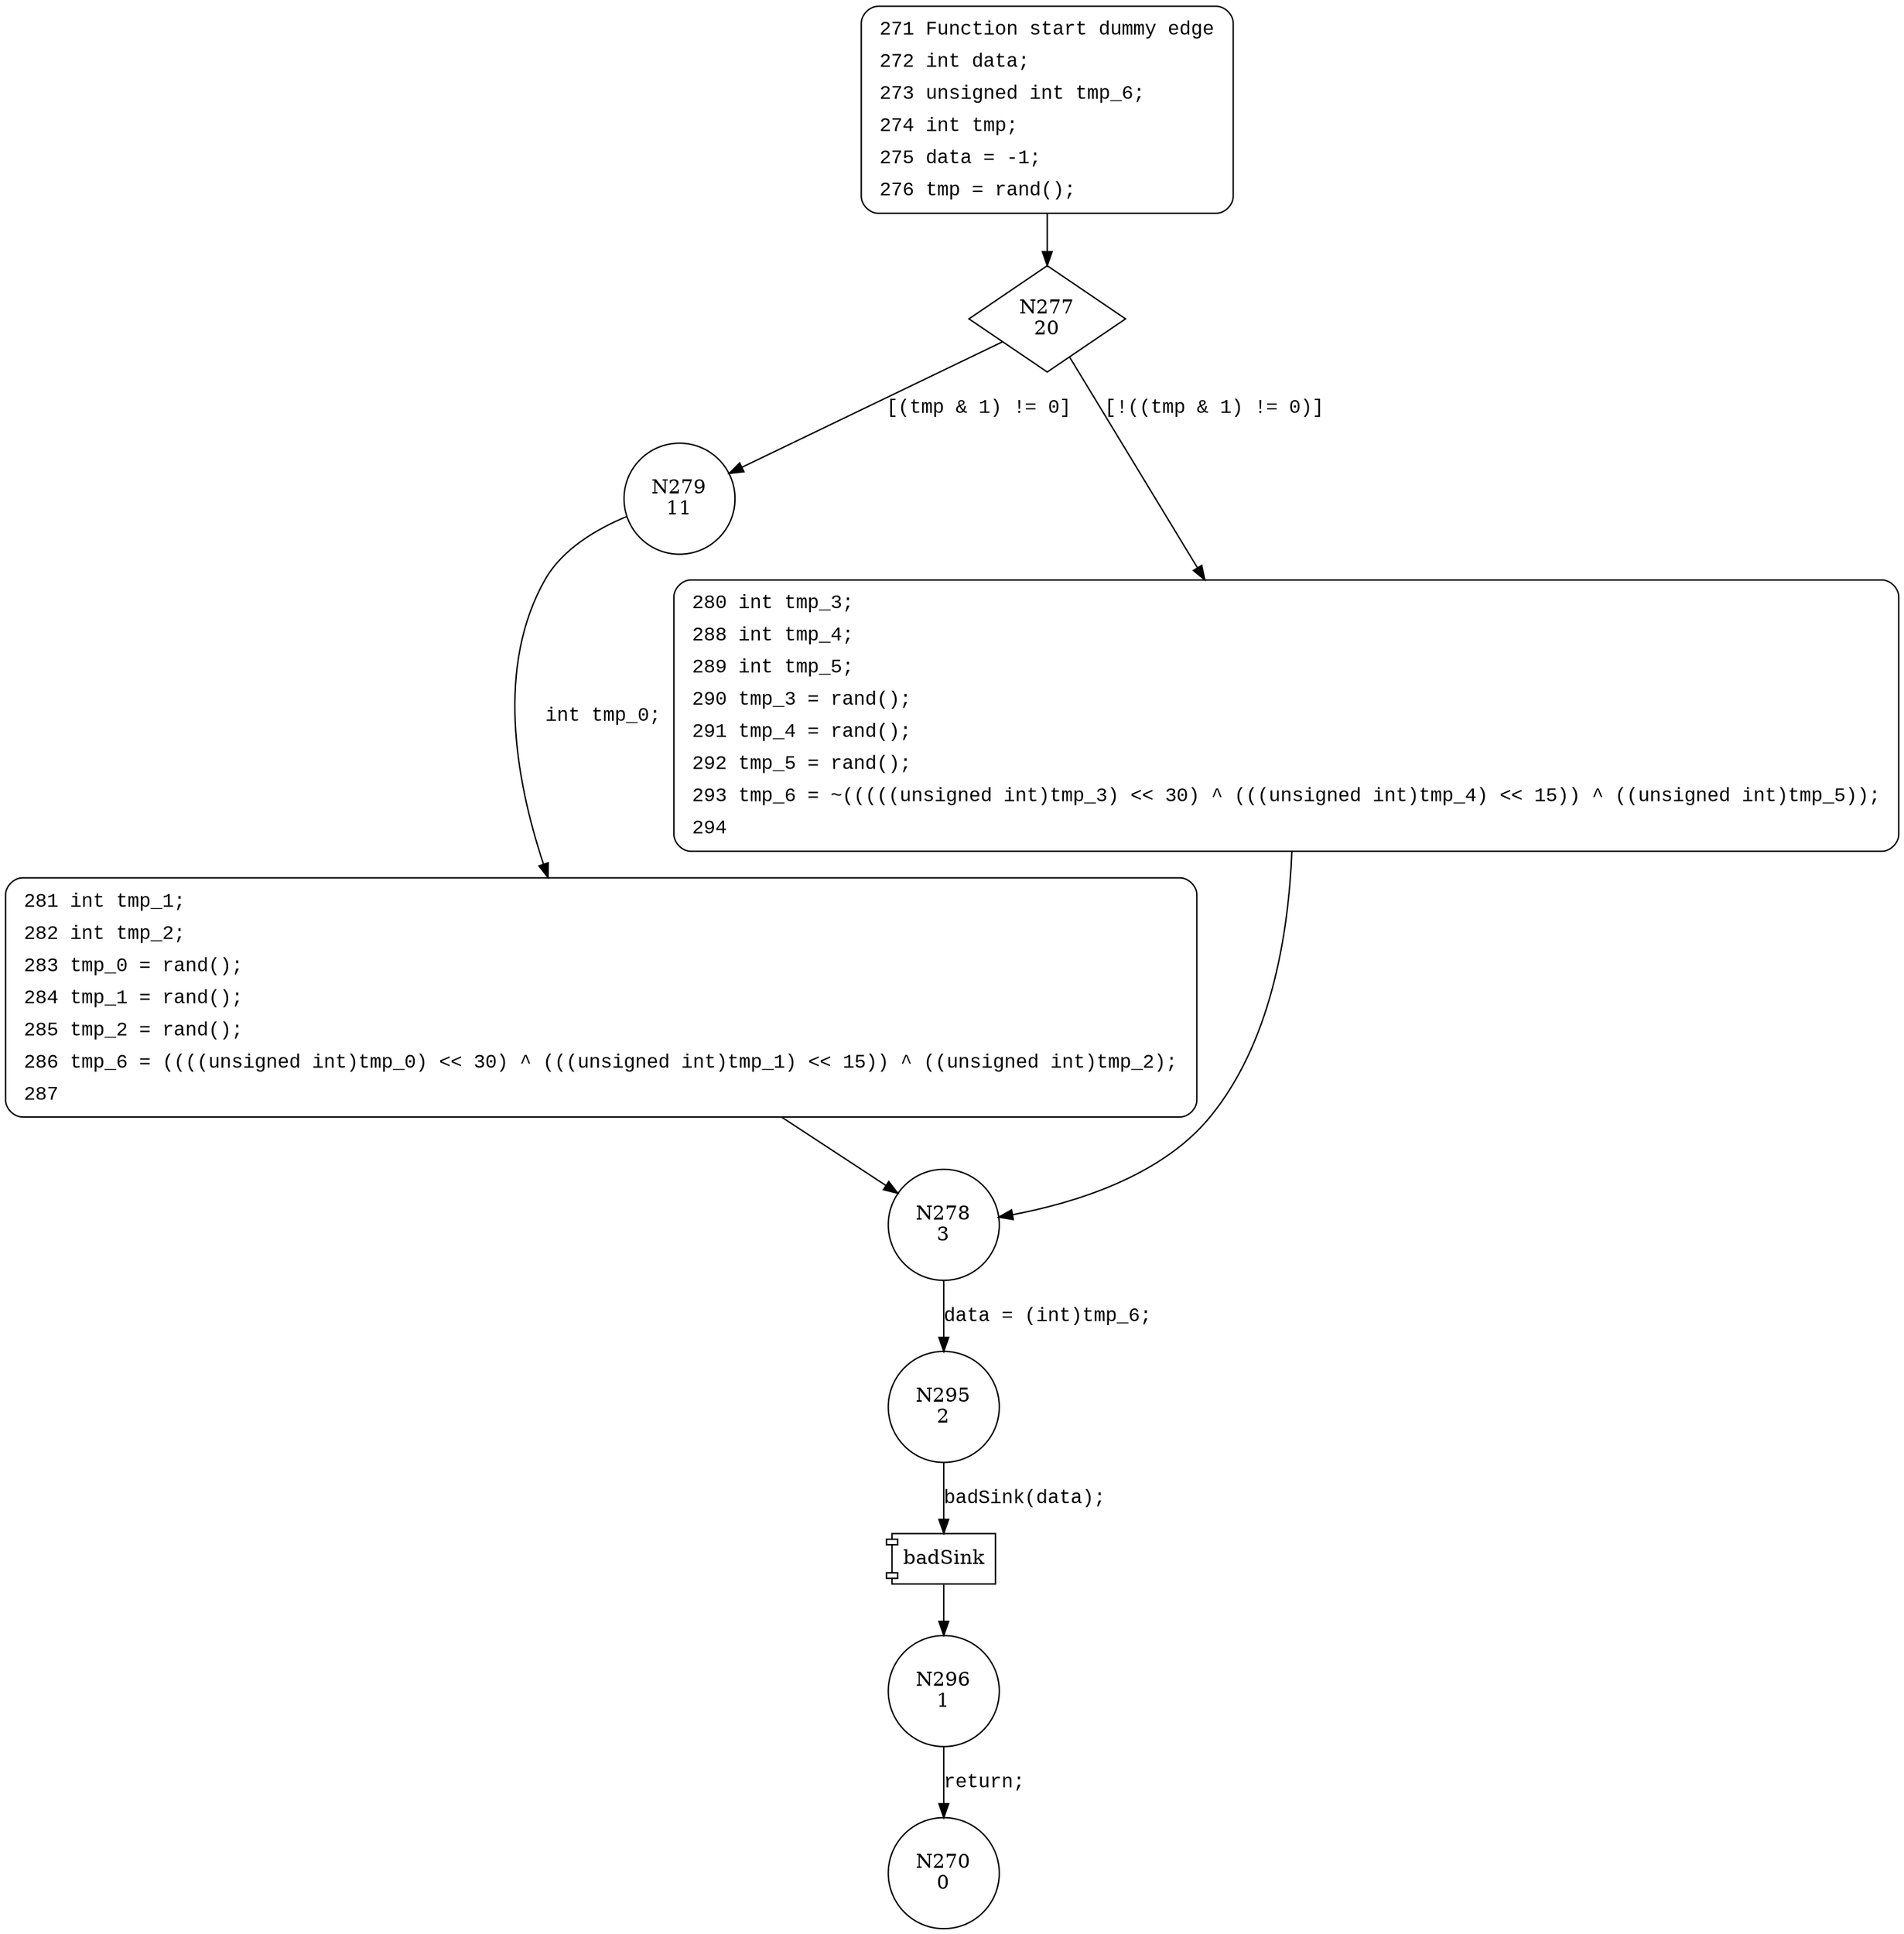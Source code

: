 digraph CWE124_Buffer_Underwrite__CWE839_rand_41_bad {
277 [shape="diamond" label="N277\n20"]
279 [shape="circle" label="N279\n11"]
280 [shape="circle" label="N280\n19"]
278 [shape="circle" label="N278\n3"]
295 [shape="circle" label="N295\n2"]
296 [shape="circle" label="N296\n1"]
281 [shape="circle" label="N281\n10"]
270 [shape="circle" label="N270\n0"]
271 [style="filled,bold" penwidth="1" fillcolor="white" fontname="Courier New" shape="Mrecord" label=<<table border="0" cellborder="0" cellpadding="3" bgcolor="white"><tr><td align="right">271</td><td align="left">Function start dummy edge</td></tr><tr><td align="right">272</td><td align="left">int data;</td></tr><tr><td align="right">273</td><td align="left">unsigned int tmp_6;</td></tr><tr><td align="right">274</td><td align="left">int tmp;</td></tr><tr><td align="right">275</td><td align="left">data = -1;</td></tr><tr><td align="right">276</td><td align="left">tmp = rand();</td></tr></table>>]
271 -> 277[label=""]
280 [style="filled,bold" penwidth="1" fillcolor="white" fontname="Courier New" shape="Mrecord" label=<<table border="0" cellborder="0" cellpadding="3" bgcolor="white"><tr><td align="right">280</td><td align="left">int tmp_3;</td></tr><tr><td align="right">288</td><td align="left">int tmp_4;</td></tr><tr><td align="right">289</td><td align="left">int tmp_5;</td></tr><tr><td align="right">290</td><td align="left">tmp_3 = rand();</td></tr><tr><td align="right">291</td><td align="left">tmp_4 = rand();</td></tr><tr><td align="right">292</td><td align="left">tmp_5 = rand();</td></tr><tr><td align="right">293</td><td align="left">tmp_6 = ~(((((unsigned int)tmp_3) &lt;&lt; 30) ^ (((unsigned int)tmp_4) &lt;&lt; 15)) ^ ((unsigned int)tmp_5));</td></tr><tr><td align="right">294</td><td align="left"></td></tr></table>>]
280 -> 278[label=""]
281 [style="filled,bold" penwidth="1" fillcolor="white" fontname="Courier New" shape="Mrecord" label=<<table border="0" cellborder="0" cellpadding="3" bgcolor="white"><tr><td align="right">281</td><td align="left">int tmp_1;</td></tr><tr><td align="right">282</td><td align="left">int tmp_2;</td></tr><tr><td align="right">283</td><td align="left">tmp_0 = rand();</td></tr><tr><td align="right">284</td><td align="left">tmp_1 = rand();</td></tr><tr><td align="right">285</td><td align="left">tmp_2 = rand();</td></tr><tr><td align="right">286</td><td align="left">tmp_6 = ((((unsigned int)tmp_0) &lt;&lt; 30) ^ (((unsigned int)tmp_1) &lt;&lt; 15)) ^ ((unsigned int)tmp_2);</td></tr><tr><td align="right">287</td><td align="left"></td></tr></table>>]
281 -> 278[label=""]
277 -> 279 [label="[(tmp & 1) != 0]" fontname="Courier New"]
277 -> 280 [label="[!((tmp & 1) != 0)]" fontname="Courier New"]
278 -> 295 [label="data = (int)tmp_6;" fontname="Courier New"]
100023 [shape="component" label="badSink"]
295 -> 100023 [label="badSink(data);" fontname="Courier New"]
100023 -> 296 [label="" fontname="Courier New"]
279 -> 281 [label="int tmp_0;" fontname="Courier New"]
296 -> 270 [label="return;" fontname="Courier New"]
}